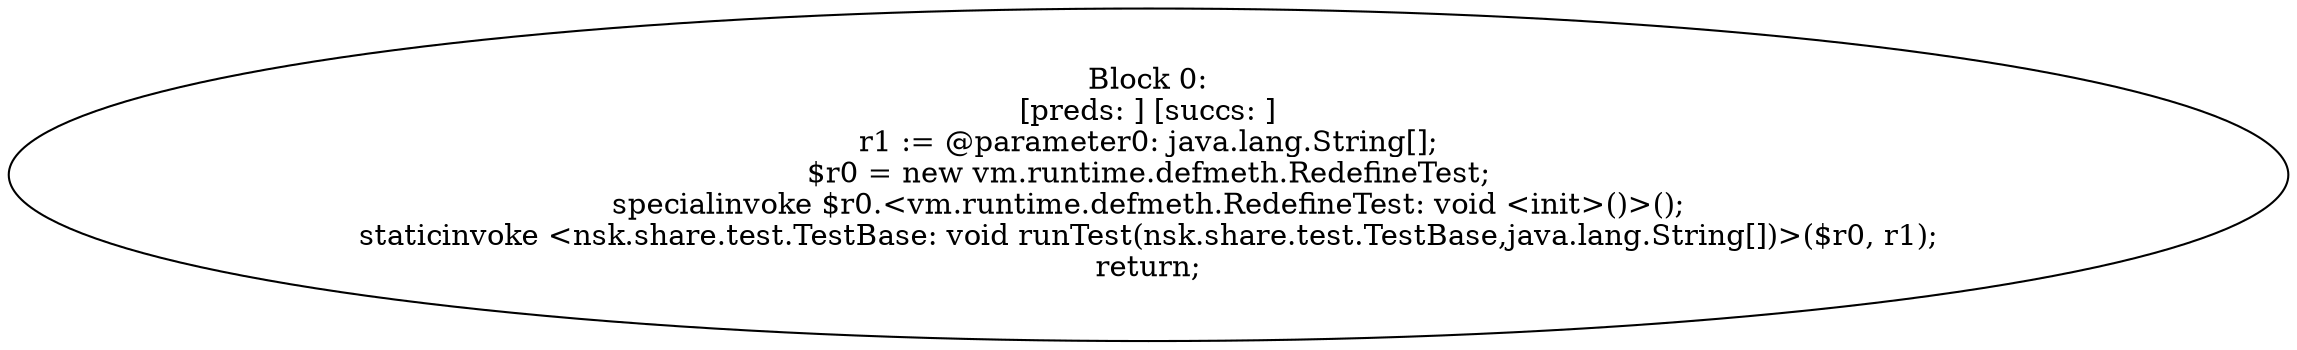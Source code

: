 digraph "unitGraph" {
    "Block 0:
[preds: ] [succs: ]
r1 := @parameter0: java.lang.String[];
$r0 = new vm.runtime.defmeth.RedefineTest;
specialinvoke $r0.<vm.runtime.defmeth.RedefineTest: void <init>()>();
staticinvoke <nsk.share.test.TestBase: void runTest(nsk.share.test.TestBase,java.lang.String[])>($r0, r1);
return;
"
}
